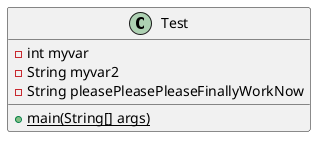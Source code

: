 @startuml test

class Test {
    - int myvar
    - String myvar2
    - String pleasePleasePleaseFinallyWorkNow
    {static} + main(String[] args)
}

@enduml
